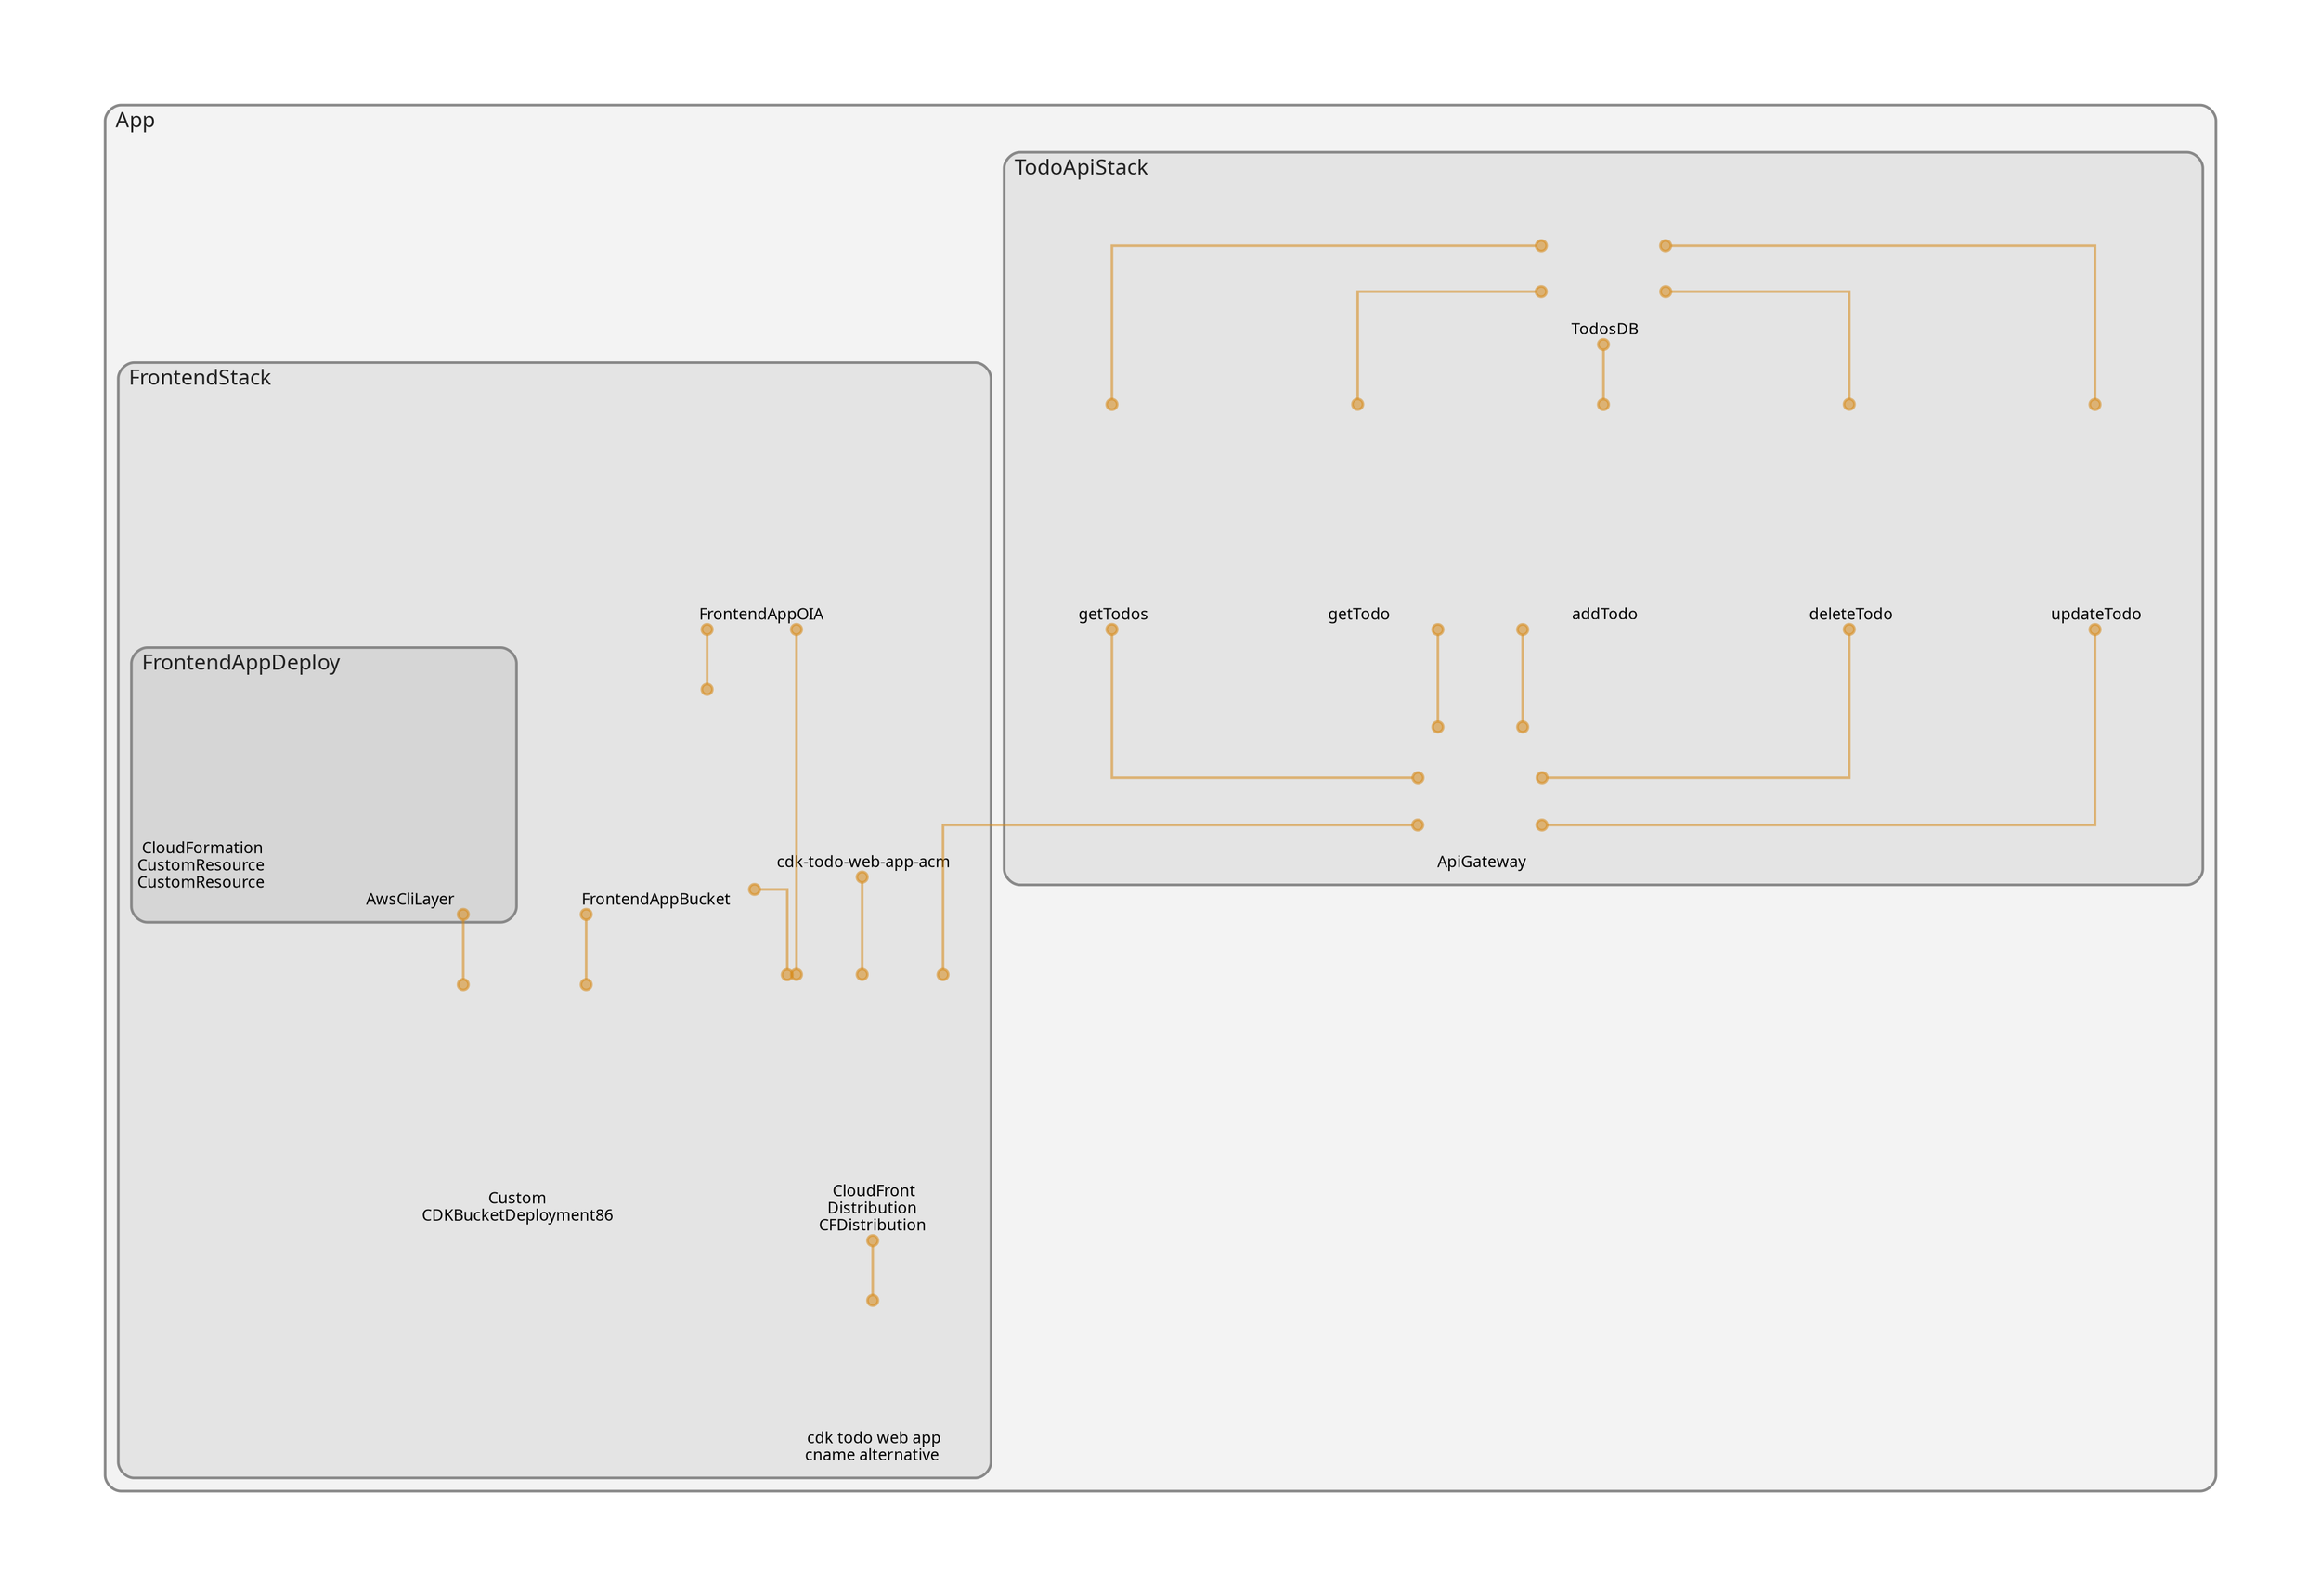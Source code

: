 digraph "Diagram" {
  splines = "ortho";
  pad = "1.0";
  nodesep = "0.60";
  ranksep = "0.75";
  fontname = "Sans-Serif";
  fontsize = "15";
  dpi = "200";
  rankdir = "BT";
  compound = "true";
  fontcolor = "#222222";
  edge [
    color = "#D5871488",
    penwidth = 2,
    arrowhead = "dot",
    arrowtail = "dot",
  ];
  node [
    shape = "box",
    style = "rounded",
    fixedsize = true,
    width = 1.7,
    height = 1.7,
    labelloc = "c",
    imagescale = true,
    fontname = "Sans-Serif",
    fontsize = 8,
    margin = 8,
  ];
  subgraph "App" {
    subgraph "cluster-SubGraph.App" {
      graph [
        label = "App",
        labelloc = "b",
        labeljust = "l",
        margin = "10",
        fontsize = "16",
        penwidth = "2",
        pencolor = "#888888",
        style = "filled,rounded",
        fillcolor = "#f3f3f3",
      ];
      subgraph "cluster-SubGraph.TodoApiStack" {
        graph [
          label = "TodoApiStack",
          labelloc = "b",
          labeljust = "l",
          margin = "10",
          fontsize = "16",
          penwidth = "2",
          pencolor = "#888888",
          style = "filled,rounded",
          fillcolor = "#e4e4e4",
        ];
        "TodoApiStack/TodosDB" [
          label = " TodosDB",
          fontsize = 12,
          image = "/opt/homebrew/lib/node_modules/cdk-dia/icons/aws/Service/Arch_Database/64/Arch_Amazon-DynamoDB_64@5x.png",
          imagescale = "true",
          imagepos = "tc",
          penwidth = "0",
          shape = "node",
          fixedsize = "true",
          labelloc = "b",
          width = 1.2,
          height = 1.466,
        ];
        "TodoApiStack/getTodos" [
          label = " getTodos",
          fontsize = 12,
          image = "/opt/homebrew/lib/node_modules/cdk-dia/icons/aws/Service/Arch_Compute/64/Arch_AWS-Lambda_64@5x.png",
          imagescale = "true",
          imagepos = "tc",
          penwidth = "0",
          shape = "node",
          fixedsize = "true",
          labelloc = "b",
          width = 2,
          height = 2.266,
        ];
        "TodoApiStack/getTodo" [
          label = " getTodo",
          fontsize = 12,
          image = "/opt/homebrew/lib/node_modules/cdk-dia/icons/aws/Service/Arch_Compute/64/Arch_AWS-Lambda_64@5x.png",
          imagescale = "true",
          imagepos = "tc",
          penwidth = "0",
          shape = "node",
          fixedsize = "true",
          labelloc = "b",
          width = 2,
          height = 2.266,
        ];
        "TodoApiStack/addTodo" [
          label = " addTodo",
          fontsize = 12,
          image = "/opt/homebrew/lib/node_modules/cdk-dia/icons/aws/Service/Arch_Compute/64/Arch_AWS-Lambda_64@5x.png",
          imagescale = "true",
          imagepos = "tc",
          penwidth = "0",
          shape = "node",
          fixedsize = "true",
          labelloc = "b",
          width = 2,
          height = 2.266,
        ];
        "TodoApiStack/deleteTodo" [
          label = " deleteTodo",
          fontsize = 12,
          image = "/opt/homebrew/lib/node_modules/cdk-dia/icons/aws/Service/Arch_Compute/64/Arch_AWS-Lambda_64@5x.png",
          imagescale = "true",
          imagepos = "tc",
          penwidth = "0",
          shape = "node",
          fixedsize = "true",
          labelloc = "b",
          width = 2,
          height = 2.266,
        ];
        "TodoApiStack/updateTodo" [
          label = " updateTodo",
          fontsize = 12,
          image = "/opt/homebrew/lib/node_modules/cdk-dia/icons/aws/Service/Arch_Compute/64/Arch_AWS-Lambda_64@5x.png",
          imagescale = "true",
          imagepos = "tc",
          penwidth = "0",
          shape = "node",
          fixedsize = "true",
          labelloc = "b",
          width = 2,
          height = 2.266,
        ];
        "TodoApiStack/ApiGateway" [
          label = " ApiGateway",
          fontsize = 12,
          image = "/opt/homebrew/lib/node_modules/cdk-dia/icons/aws/Service/Arch_Networking-Content/64/Arch_Amazon-API-Gateway_64@5x.png",
          imagescale = "true",
          imagepos = "tc",
          penwidth = "0",
          shape = "node",
          fixedsize = "true",
          labelloc = "b",
          width = 1.2,
          height = 1.466,
        ];
      }
      subgraph "cluster-SubGraph.FrontendStack" {
        graph [
          label = "FrontendStack",
          labelloc = "b",
          labeljust = "l",
          margin = "10",
          fontsize = "16",
          penwidth = "2",
          pencolor = "#888888",
          style = "filled,rounded",
          fillcolor = "#e4e4e4",
        ];
        "FrontendStack/cdk-todo-web-app-acm" [
          label = " cdk-todo-web-app-acm",
          fontsize = 12,
          image = "/opt/homebrew/lib/node_modules/cdk-dia/icons/aws/Service/Arch_Security-Identity-Compliance/64/Arch_AWS-Certificate-Manager_64@5x.png",
          imagescale = "true",
          imagepos = "tc",
          penwidth = "0",
          shape = "node",
          fixedsize = "true",
          labelloc = "b",
          width = 1.2,
          height = 1.466,
        ];
        "FrontendStack/FrontendAppBucket" [
          label = " FrontendAppBucket",
          fontsize = 12,
          image = "/opt/homebrew/lib/node_modules/cdk-dia/icons/aws/Service/Arch_Storage/64/Arch_Amazon-S3-Standard_64@5x.png",
          imagescale = "true",
          imagepos = "tc",
          penwidth = "0",
          shape = "node",
          fixedsize = "true",
          labelloc = "b",
          width = 2,
          height = 2.266,
        ];
        "FrontendStack/FrontendAppOIA" [
          label = " FrontendAppOIA",
          fontsize = 12,
          image = "/opt/homebrew/lib/node_modules/cdk-dia/icons/aws/Resource/Res_Security-Identity-and-Compliance/Res_48_Dark/Res_AWS-Identity-Access-Management_Permissions_48_Dark_gen.png",
          imagescale = "true",
          imagepos = "tc",
          penwidth = "0",
          shape = "node",
          fixedsize = "true",
          labelloc = "b",
          width = 2,
          height = 2.266,
        ];
        "FrontendStack/cdk-todo-web-app-cname-alternative" [
          label = " cdk todo web app\ncname alternative",
          fontsize = 12,
          image = "/opt/homebrew/lib/node_modules/cdk-dia/icons/aws/Resource/Res_Networking-and-Content-Delivery/Res_48_Dark/Res_Amazon-Route-53-Hosted-Zone_48_Dark_gen.png",
          imagescale = "true",
          imagepos = "tc",
          penwidth = "0",
          shape = "node",
          fixedsize = "true",
          labelloc = "b",
          width = 1.2,
          height = 1.682,
        ];
        "FrontendStack/Custom__CDKBucketDeployment8693BB64968944B69AAFB0CC9EB8756C" [
          label = " Custom \nCDKBucketDeployment86",
          fontsize = 12,
          image = "/opt/homebrew/lib/node_modules/cdk-dia/icons/aws/Service/Arch_Compute/64/Arch_AWS-Lambda_64@5x.png",
          imagescale = "true",
          imagepos = "tc",
          penwidth = "0",
          shape = "node",
          fixedsize = "true",
          labelloc = "b",
          width = 2,
          height = 2.4819999999999998,
        ];
        "FrontendStack/FrontendAppCloudFront/CFDistribution" [
          label = " CloudFront\nDistribution\nCFDistribution",
          fontsize = 12,
          image = "/opt/homebrew/lib/node_modules/cdk-dia/icons/aws/Service/Arch_Networking-Content/64/Arch_Amazon-CloudFront_64@5x.png",
          imagescale = "true",
          imagepos = "tc",
          penwidth = "0",
          shape = "node",
          fixedsize = "true",
          labelloc = "b",
          width = 2,
          height = 2.6979999999999995,
        ];
        subgraph "cluster-SubGraph.FrontendAppDeploy" {
          graph [
            label = "FrontendAppDeploy",
            labelloc = "b",
            labeljust = "l",
            margin = "10",
            fontsize = "16",
            penwidth = "2",
            pencolor = "#888888",
            style = "filled,rounded",
            fillcolor = "#d6d6d6",
          ];
          "FrontendStack/FrontendAppDeploy/AwsCliLayer" [
            label = " AwsCliLayer",
            fontsize = 12,
            image = "/opt/homebrew/lib/node_modules/cdk-dia/icons/aws/Service/Arch_Compute/64/Arch_AWS-Lambda_64@5x.png",
            imagescale = "true",
            imagepos = "tc",
            penwidth = "0",
            shape = "node",
            fixedsize = "true",
            labelloc = "b",
            width = 2,
            height = 2.266,
          ];
          "FrontendStack/FrontendAppDeploy/CustomResource" [
            label = " CloudFormation\nCustomResource\nCustomResource",
            fontsize = 12,
            image = "/opt/homebrew/lib/node_modules/cdk-dia/icons/aws/Service/Arch_Management-Governance/64/Arch_AWS-CloudFormation_64@5x.png",
            imagescale = "true",
            imagepos = "tc",
            penwidth = "0",
            shape = "node",
            fixedsize = "true",
            labelloc = "b",
            width = 1.2,
            height = 1.898,
          ];
        }
      }
    }
  }
  "TodoApiStack/getTodos" -> "TodoApiStack/TodosDB" [
    dir = "both",
  ];
  "TodoApiStack/getTodo" -> "TodoApiStack/TodosDB" [
    dir = "both",
  ];
  "TodoApiStack/addTodo" -> "TodoApiStack/TodosDB" [
    dir = "both",
  ];
  "TodoApiStack/deleteTodo" -> "TodoApiStack/TodosDB" [
    dir = "both",
  ];
  "TodoApiStack/updateTodo" -> "TodoApiStack/TodosDB" [
    dir = "both",
  ];
  "TodoApiStack/ApiGateway" -> "TodoApiStack/getTodos" [
    dir = "both",
  ];
  "TodoApiStack/ApiGateway" -> "TodoApiStack/addTodo" [
    dir = "both",
  ];
  "TodoApiStack/ApiGateway" -> "TodoApiStack/updateTodo" [
    dir = "both",
  ];
  "TodoApiStack/ApiGateway" -> "TodoApiStack/getTodo" [
    dir = "both",
  ];
  "TodoApiStack/ApiGateway" -> "TodoApiStack/deleteTodo" [
    dir = "both",
  ];
  "FrontendStack/FrontendAppBucket" -> "FrontendStack/FrontendAppOIA" [
    dir = "both",
  ];
  "FrontendStack/cdk-todo-web-app-cname-alternative" -> "FrontendStack/FrontendAppCloudFront/CFDistribution" [
    dir = "both",
  ];
  "FrontendStack/Custom__CDKBucketDeployment8693BB64968944B69AAFB0CC9EB8756C" -> "FrontendStack/FrontendAppBucket" [
    dir = "both",
  ];
  "FrontendStack/Custom__CDKBucketDeployment8693BB64968944B69AAFB0CC9EB8756C" -> "FrontendStack/FrontendAppDeploy/AwsCliLayer" [
    dir = "both",
  ];
  "FrontendStack/FrontendAppCloudFront/CFDistribution" -> "TodoApiStack/ApiGateway" [
    dir = "both",
  ];
  "FrontendStack/FrontendAppCloudFront/CFDistribution" -> "FrontendStack/cdk-todo-web-app-acm" [
    dir = "both",
  ];
  "FrontendStack/FrontendAppCloudFront/CFDistribution" -> "FrontendStack/FrontendAppBucket" [
    dir = "both",
  ];
  "FrontendStack/FrontendAppCloudFront/CFDistribution" -> "FrontendStack/FrontendAppOIA" [
    dir = "both",
  ];
}